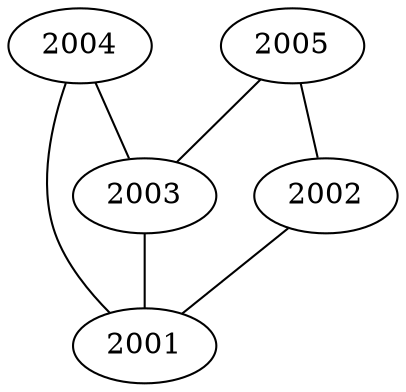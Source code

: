 graph Nodes {
	2002 -- 2001;
	2003 -- 2001;
	2004 -- 2001;
	2004 -- 2003;
	2005 -- 2002;
	2005 -- 2003;
}
